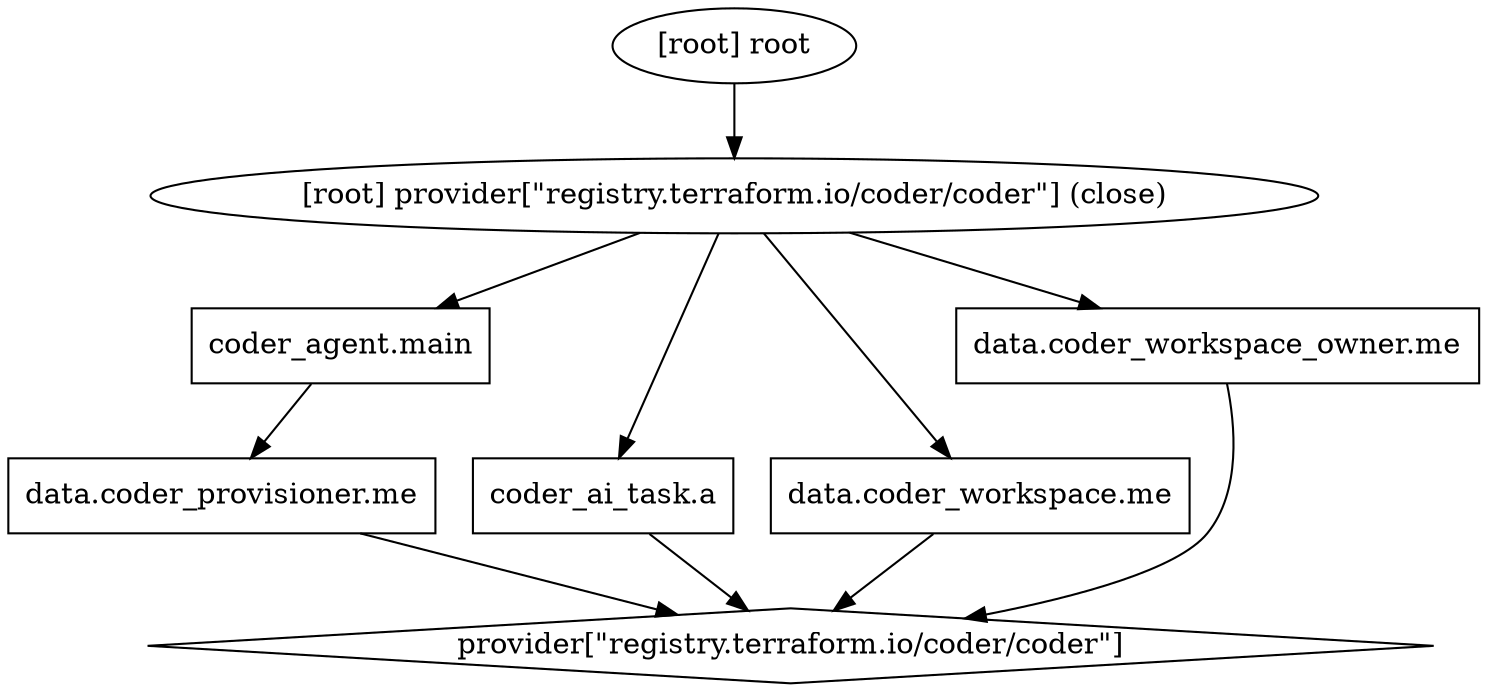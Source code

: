 digraph {
	compound = "true"
	newrank = "true"
	subgraph "root" {
		"[root] coder_agent.main (expand)" [label = "coder_agent.main", shape = "box"]
		"[root] coder_ai_task.a (expand)" [label = "coder_ai_task.a", shape = "box"]
		"[root] data.coder_provisioner.me (expand)" [label = "data.coder_provisioner.me", shape = "box"]
		"[root] data.coder_workspace.me (expand)" [label = "data.coder_workspace.me", shape = "box"]
		"[root] data.coder_workspace_owner.me (expand)" [label = "data.coder_workspace_owner.me", shape = "box"]
		"[root] provider[\"registry.terraform.io/coder/coder\"]" [label = "provider[\"registry.terraform.io/coder/coder\"]", shape = "diamond"]
		"[root] coder_agent.main (expand)" -> "[root] data.coder_provisioner.me (expand)"
		"[root] coder_ai_task.a (expand)" -> "[root] provider[\"registry.terraform.io/coder/coder\"]"
		"[root] data.coder_provisioner.me (expand)" -> "[root] provider[\"registry.terraform.io/coder/coder\"]"
		"[root] data.coder_workspace.me (expand)" -> "[root] provider[\"registry.terraform.io/coder/coder\"]"
		"[root] data.coder_workspace_owner.me (expand)" -> "[root] provider[\"registry.terraform.io/coder/coder\"]"
		"[root] provider[\"registry.terraform.io/coder/coder\"] (close)" -> "[root] coder_agent.main (expand)"
		"[root] provider[\"registry.terraform.io/coder/coder\"] (close)" -> "[root] coder_ai_task.a (expand)"
		"[root] provider[\"registry.terraform.io/coder/coder\"] (close)" -> "[root] data.coder_workspace.me (expand)"
		"[root] provider[\"registry.terraform.io/coder/coder\"] (close)" -> "[root] data.coder_workspace_owner.me (expand)"
		"[root] root" -> "[root] provider[\"registry.terraform.io/coder/coder\"] (close)"
	}
}
